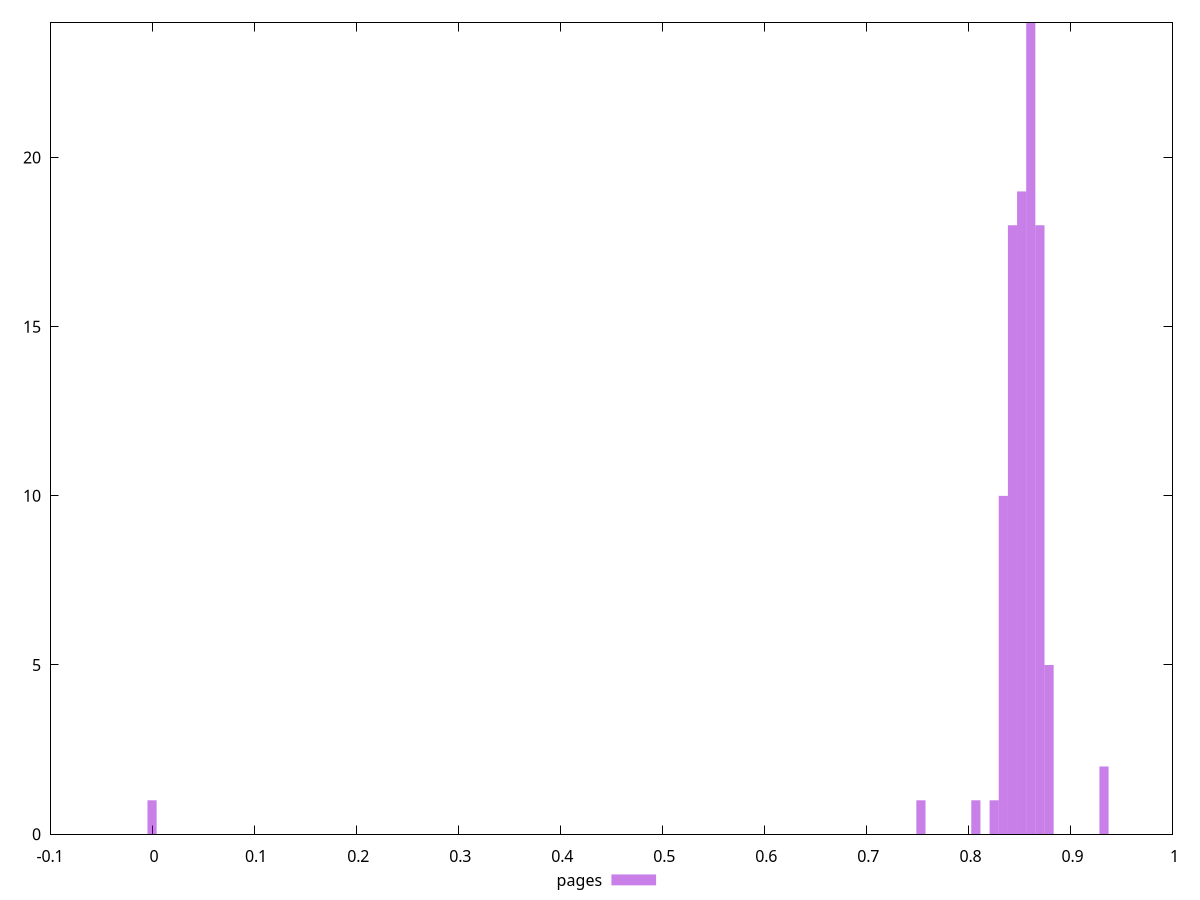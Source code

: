$_pages <<EOF
0.7534788861071422 1
0.8611187269795911 24
0.8700887137189619 18
0.8521487402402204 19
0.8342087667614789 10
0.9328786208945571 2
0.8431787535008497 18
0 1
0.8790587004583326 5
0.8252387800221082 1
0.8072988065433667 1
EOF
set key outside below
set terminal pngcairo
set output "report_00005_2020-11-02T22-26-11.212Z/mainthread-work-breakdown/pages//hist.png"
set yrange [0:24]
set boxwidth 0.008969986739370741
set style fill transparent solid 0.5 noborder
plot $_pages title "pages" with boxes ,